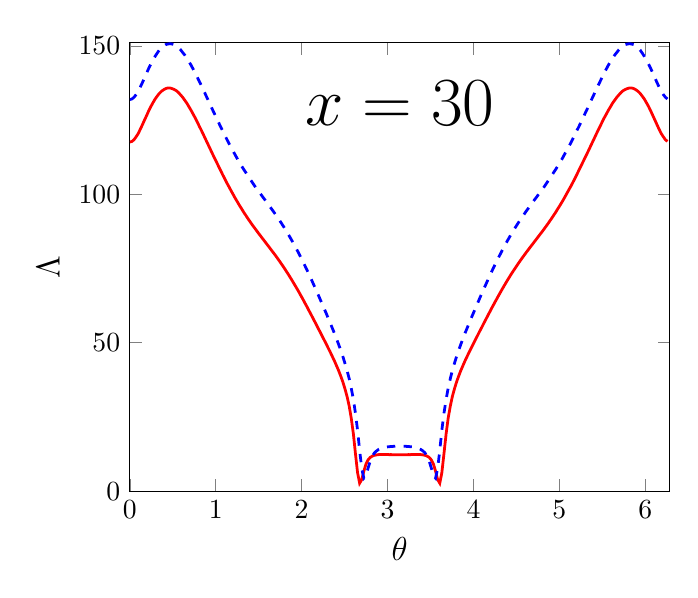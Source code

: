 \begin{tikzpicture}[scale=1]

  \begin{axis}[
    xmin = 0,
    xmax = 6.283,
    ymin = 0,
    ymax = 151,
    xlabel = {\large $\theta$},
    ylabel = {\large ${\Lambda}$},
    ylabel near ticks,
    title style={at={(0.5,0.9)},anchor=north},
    title = {\Huge $x = 30$},
  ]
\addplot[red,line width=1pt] coordinates{
(0.0e+00,1.176e+02)
(2.454e-02,1.178e+02)
(4.909e-02,1.184e+02)
(7.363e-02,1.194e+02)
(9.818e-02,1.205e+02)
(1.227e-01,1.22e+02)
(1.473e-01,1.235e+02)
(1.718e-01,1.251e+02)
(1.964e-01,1.266e+02)
(2.209e-01,1.282e+02)
(2.454e-01,1.296e+02)
(2.7e-01,1.309e+02)
(2.945e-01,1.321e+02)
(3.191e-01,1.331e+02)
(3.436e-01,1.34e+02)
(3.682e-01,1.347e+02)
(3.927e-01,1.352e+02)
(4.172e-01,1.356e+02)
(4.418e-01,1.358e+02)
(4.663e-01,1.358e+02)
(4.909e-01,1.356e+02)
(5.154e-01,1.353e+02)
(5.4e-01,1.349e+02)
(5.645e-01,1.343e+02)
(5.891e-01,1.335e+02)
(6.136e-01,1.327e+02)
(6.381e-01,1.317e+02)
(6.627e-01,1.307e+02)
(6.872e-01,1.295e+02)
(7.118e-01,1.283e+02)
(7.363e-01,1.27e+02)
(7.609e-01,1.257e+02)
(7.854e-01,1.243e+02)
(8.099e-01,1.228e+02)
(8.345e-01,1.214e+02)
(8.59e-01,1.199e+02)
(8.836e-01,1.184e+02)
(9.081e-01,1.169e+02)
(9.327e-01,1.154e+02)
(9.572e-01,1.139e+02)
(9.818e-01,1.124e+02)
(1.006e+00,1.11e+02)
(1.031e+00,1.095e+02)
(1.055e+00,1.081e+02)
(1.08e+00,1.066e+02)
(1.105e+00,1.052e+02)
(1.129e+00,1.038e+02)
(1.154e+00,1.025e+02)
(1.178e+00,1.012e+02)
(1.203e+00,9.99e+01)
(1.227e+00,9.864e+01)
(1.252e+00,9.743e+01)
(1.276e+00,9.624e+01)
(1.301e+00,9.51e+01)
(1.325e+00,9.396e+01)
(1.35e+00,9.289e+01)
(1.374e+00,9.181e+01)
(1.399e+00,9.079e+01)
(1.423e+00,8.977e+01)
(1.448e+00,8.88e+01)
(1.473e+00,8.783e+01)
(1.497e+00,8.689e+01)
(1.522e+00,8.595e+01)
(1.546e+00,8.503e+01)
(1.571e+00,8.41e+01)
(1.595e+00,8.319e+01)
(1.62e+00,8.226e+01)
(1.644e+00,8.133e+01)
(1.669e+00,8.038e+01)
(1.694e+00,7.943e+01)
(1.718e+00,7.845e+01)
(1.743e+00,7.745e+01)
(1.767e+00,7.643e+01)
(1.792e+00,7.538e+01)
(1.816e+00,7.431e+01)
(1.841e+00,7.32e+01)
(1.865e+00,7.207e+01)
(1.89e+00,7.091e+01)
(1.914e+00,6.973e+01)
(1.939e+00,6.851e+01)
(1.964e+00,6.728e+01)
(1.988e+00,6.601e+01)
(2.013e+00,6.473e+01)
(2.037e+00,6.342e+01)
(2.062e+00,6.21e+01)
(2.086e+00,6.076e+01)
(2.111e+00,5.941e+01)
(2.135e+00,5.805e+01)
(2.16e+00,5.668e+01)
(2.184e+00,5.53e+01)
(2.209e+00,5.393e+01)
(2.233e+00,5.254e+01)
(2.258e+00,5.115e+01)
(2.283e+00,4.975e+01)
(2.307e+00,4.833e+01)
(2.332e+00,4.689e+01)
(2.356e+00,4.542e+01)
(2.381e+00,4.39e+01)
(2.405e+00,4.231e+01)
(2.43e+00,4.064e+01)
(2.454e+00,3.883e+01)
(2.479e+00,3.684e+01)
(2.503e+00,3.458e+01)
(2.528e+00,3.195e+01)
(2.553e+00,2.872e+01)
(2.577e+00,2.464e+01)
(2.602e+00,1.933e+01)
(2.626e+00,1.27e+01)
(2.651e+00,6.208e+00)
(2.675e+00,2.683e+00)
(2.7e+00,3.919e+00)
(2.724e+00,6.723e+00)
(2.749e+00,9.133e+00)
(2.773e+00,1.053e+01)
(2.798e+00,1.136e+01)
(2.822e+00,1.18e+01)
(2.847e+00,1.208e+01)
(2.872e+00,1.221e+01)
(2.896e+00,1.231e+01)
(2.921e+00,1.232e+01)
(2.945e+00,1.236e+01)
(2.97e+00,1.233e+01)
(2.994e+00,1.234e+01)
(3.019e+00,1.23e+01)
(3.043e+00,1.231e+01)
(3.068e+00,1.226e+01)
(3.092e+00,1.228e+01)
(3.117e+00,1.224e+01)
(3.142e+00,1.227e+01)
(3.166e+00,1.224e+01)
(3.191e+00,1.228e+01)
(3.215e+00,1.226e+01)
(3.24e+00,1.231e+01)
(3.264e+00,1.23e+01)
(3.289e+00,1.234e+01)
(3.313e+00,1.233e+01)
(3.338e+00,1.236e+01)
(3.362e+00,1.232e+01)
(3.387e+00,1.231e+01)
(3.412e+00,1.221e+01)
(3.436e+00,1.208e+01)
(3.461e+00,1.18e+01)
(3.485e+00,1.136e+01)
(3.51e+00,1.053e+01)
(3.534e+00,9.133e+00)
(3.559e+00,6.723e+00)
(3.583e+00,3.919e+00)
(3.608e+00,2.683e+00)
(3.632e+00,6.208e+00)
(3.657e+00,1.27e+01)
(3.682e+00,1.933e+01)
(3.706e+00,2.464e+01)
(3.731e+00,2.872e+01)
(3.755e+00,3.195e+01)
(3.78e+00,3.458e+01)
(3.804e+00,3.684e+01)
(3.829e+00,3.883e+01)
(3.853e+00,4.064e+01)
(3.878e+00,4.231e+01)
(3.902e+00,4.39e+01)
(3.927e+00,4.542e+01)
(3.951e+00,4.689e+01)
(3.976e+00,4.833e+01)
(4.001e+00,4.975e+01)
(4.025e+00,5.115e+01)
(4.05e+00,5.254e+01)
(4.074e+00,5.393e+01)
(4.099e+00,5.53e+01)
(4.123e+00,5.668e+01)
(4.148e+00,5.805e+01)
(4.172e+00,5.941e+01)
(4.197e+00,6.076e+01)
(4.221e+00,6.21e+01)
(4.246e+00,6.342e+01)
(4.271e+00,6.473e+01)
(4.295e+00,6.601e+01)
(4.32e+00,6.728e+01)
(4.344e+00,6.851e+01)
(4.369e+00,6.973e+01)
(4.393e+00,7.091e+01)
(4.418e+00,7.207e+01)
(4.442e+00,7.32e+01)
(4.467e+00,7.431e+01)
(4.492e+00,7.538e+01)
(4.516e+00,7.643e+01)
(4.541e+00,7.745e+01)
(4.565e+00,7.845e+01)
(4.59e+00,7.943e+01)
(4.614e+00,8.038e+01)
(4.639e+00,8.133e+01)
(4.663e+00,8.226e+01)
(4.688e+00,8.319e+01)
(4.712e+00,8.41e+01)
(4.737e+00,8.503e+01)
(4.761e+00,8.595e+01)
(4.786e+00,8.689e+01)
(4.811e+00,8.783e+01)
(4.835e+00,8.88e+01)
(4.86e+00,8.977e+01)
(4.884e+00,9.079e+01)
(4.909e+00,9.181e+01)
(4.933e+00,9.289e+01)
(4.958e+00,9.396e+01)
(4.982e+00,9.51e+01)
(5.007e+00,9.624e+01)
(5.032e+00,9.743e+01)
(5.056e+00,9.864e+01)
(5.08e+00,9.99e+01)
(5.105e+00,1.012e+02)
(5.13e+00,1.025e+02)
(5.154e+00,1.038e+02)
(5.179e+00,1.052e+02)
(5.203e+00,1.066e+02)
(5.228e+00,1.081e+02)
(5.252e+00,1.095e+02)
(5.277e+00,1.11e+02)
(5.301e+00,1.124e+02)
(5.326e+00,1.139e+02)
(5.351e+00,1.154e+02)
(5.375e+00,1.169e+02)
(5.4e+00,1.184e+02)
(5.424e+00,1.199e+02)
(5.449e+00,1.214e+02)
(5.473e+00,1.228e+02)
(5.498e+00,1.243e+02)
(5.522e+00,1.257e+02)
(5.547e+00,1.27e+02)
(5.571e+00,1.283e+02)
(5.596e+00,1.295e+02)
(5.62e+00,1.307e+02)
(5.645e+00,1.317e+02)
(5.67e+00,1.327e+02)
(5.694e+00,1.335e+02)
(5.719e+00,1.343e+02)
(5.743e+00,1.349e+02)
(5.768e+00,1.353e+02)
(5.792e+00,1.356e+02)
(5.817e+00,1.358e+02)
(5.841e+00,1.358e+02)
(5.866e+00,1.356e+02)
(5.891e+00,1.352e+02)
(5.915e+00,1.347e+02)
(5.94e+00,1.34e+02)
(5.964e+00,1.331e+02)
(5.989e+00,1.321e+02)
(6.013e+00,1.309e+02)
(6.038e+00,1.296e+02)
(6.062e+00,1.282e+02)
(6.087e+00,1.266e+02)
(6.111e+00,1.251e+02)
(6.136e+00,1.235e+02)
(6.16e+00,1.22e+02)
(6.185e+00,1.205e+02)
(6.21e+00,1.194e+02)
(6.234e+00,1.184e+02)
(6.259e+00,1.178e+02)
};


\addplot[blue,dashed,line width=1pt] coordinates{
(0.0e+00,1.319e+02)
(2.454e-02,1.321e+02)
(4.909e-02,1.327e+02)
(7.363e-02,1.336e+02)
(9.818e-02,1.348e+02)
(1.227e-01,1.362e+02)
(1.473e-01,1.377e+02)
(1.718e-01,1.393e+02)
(1.964e-01,1.409e+02)
(2.209e-01,1.425e+02)
(2.454e-01,1.439e+02)
(2.7e-01,1.453e+02)
(2.945e-01,1.465e+02)
(3.191e-01,1.476e+02)
(3.436e-01,1.486e+02)
(3.682e-01,1.493e+02)
(3.927e-01,1.499e+02)
(4.172e-01,1.504e+02)
(4.418e-01,1.506e+02)
(4.663e-01,1.507e+02)
(4.909e-01,1.506e+02)
(5.154e-01,1.504e+02)
(5.4e-01,1.5e+02)
(5.645e-01,1.494e+02)
(5.891e-01,1.487e+02)
(6.136e-01,1.478e+02)
(6.381e-01,1.469e+02)
(6.627e-01,1.458e+02)
(6.872e-01,1.447e+02)
(7.118e-01,1.435e+02)
(7.363e-01,1.422e+02)
(7.609e-01,1.408e+02)
(7.854e-01,1.394e+02)
(8.099e-01,1.379e+02)
(8.345e-01,1.365e+02)
(8.59e-01,1.35e+02)
(8.836e-01,1.334e+02)
(9.081e-01,1.319e+02)
(9.327e-01,1.304e+02)
(9.572e-01,1.288e+02)
(9.818e-01,1.273e+02)
(1.006e+00,1.258e+02)
(1.031e+00,1.243e+02)
(1.055e+00,1.228e+02)
(1.08e+00,1.214e+02)
(1.105e+00,1.199e+02)
(1.129e+00,1.185e+02)
(1.154e+00,1.171e+02)
(1.178e+00,1.158e+02)
(1.203e+00,1.145e+02)
(1.227e+00,1.132e+02)
(1.252e+00,1.119e+02)
(1.276e+00,1.107e+02)
(1.301e+00,1.095e+02)
(1.325e+00,1.084e+02)
(1.35e+00,1.073e+02)
(1.374e+00,1.062e+02)
(1.399e+00,1.051e+02)
(1.423e+00,1.041e+02)
(1.448e+00,1.03e+02)
(1.473e+00,1.02e+02)
(1.497e+00,1.011e+02)
(1.522e+00,1.001e+02)
(1.546e+00,9.913e+01)
(1.571e+00,9.818e+01)
(1.595e+00,9.722e+01)
(1.62e+00,9.625e+01)
(1.644e+00,9.528e+01)
(1.669e+00,9.429e+01)
(1.694e+00,9.328e+01)
(1.718e+00,9.226e+01)
(1.743e+00,9.12e+01)
(1.767e+00,9.012e+01)
(1.792e+00,8.901e+01)
(1.816e+00,8.787e+01)
(1.841e+00,8.668e+01)
(1.865e+00,8.547e+01)
(1.89e+00,8.422e+01)
(1.914e+00,8.294e+01)
(1.939e+00,8.161e+01)
(1.964e+00,8.026e+01)
(1.988e+00,7.886e+01)
(2.013e+00,7.744e+01)
(2.037e+00,7.598e+01)
(2.062e+00,7.449e+01)
(2.086e+00,7.297e+01)
(2.111e+00,7.143e+01)
(2.135e+00,6.987e+01)
(2.16e+00,6.828e+01)
(2.184e+00,6.667e+01)
(2.209e+00,6.505e+01)
(2.233e+00,6.341e+01)
(2.258e+00,6.176e+01)
(2.283e+00,6.009e+01)
(2.307e+00,5.841e+01)
(2.332e+00,5.67e+01)
(2.356e+00,5.496e+01)
(2.381e+00,5.319e+01)
(2.405e+00,5.136e+01)
(2.43e+00,4.947e+01)
(2.454e+00,4.75e+01)
(2.479e+00,4.541e+01)
(2.503e+00,4.316e+01)
(2.528e+00,4.071e+01)
(2.553e+00,3.794e+01)
(2.577e+00,3.475e+01)
(2.602e+00,3.094e+01)
(2.626e+00,2.627e+01)
(2.651e+00,2.049e+01)
(2.675e+00,1.375e+01)
(2.7e+00,7.535e+00)
(2.724e+00,4.386e+00)
(2.749e+00,5.226e+00)
(2.773e+00,7.723e+00)
(2.798e+00,1.012e+01)
(2.822e+00,1.176e+01)
(2.847e+00,1.287e+01)
(2.872e+00,1.356e+01)
(2.896e+00,1.405e+01)
(2.921e+00,1.436e+01)
(2.945e+00,1.461e+01)
(2.97e+00,1.476e+01)
(2.994e+00,1.49e+01)
(3.019e+00,1.497e+01)
(3.043e+00,1.506e+01)
(3.068e+00,1.509e+01)
(3.092e+00,1.514e+01)
(3.117e+00,1.514e+01)
(3.142e+00,1.517e+01)
(3.166e+00,1.514e+01)
(3.191e+00,1.514e+01)
(3.215e+00,1.509e+01)
(3.24e+00,1.506e+01)
(3.264e+00,1.497e+01)
(3.289e+00,1.49e+01)
(3.313e+00,1.476e+01)
(3.338e+00,1.461e+01)
(3.362e+00,1.436e+01)
(3.387e+00,1.405e+01)
(3.412e+00,1.356e+01)
(3.436e+00,1.287e+01)
(3.461e+00,1.176e+01)
(3.485e+00,1.012e+01)
(3.51e+00,7.723e+00)
(3.534e+00,5.226e+00)
(3.559e+00,4.386e+00)
(3.583e+00,7.535e+00)
(3.608e+00,1.375e+01)
(3.632e+00,2.049e+01)
(3.657e+00,2.627e+01)
(3.682e+00,3.094e+01)
(3.706e+00,3.475e+01)
(3.731e+00,3.794e+01)
(3.755e+00,4.071e+01)
(3.78e+00,4.316e+01)
(3.804e+00,4.541e+01)
(3.829e+00,4.75e+01)
(3.853e+00,4.947e+01)
(3.878e+00,5.136e+01)
(3.902e+00,5.319e+01)
(3.927e+00,5.496e+01)
(3.951e+00,5.67e+01)
(3.976e+00,5.841e+01)
(4.001e+00,6.009e+01)
(4.025e+00,6.176e+01)
(4.05e+00,6.341e+01)
(4.074e+00,6.505e+01)
(4.099e+00,6.667e+01)
(4.123e+00,6.828e+01)
(4.148e+00,6.987e+01)
(4.172e+00,7.143e+01)
(4.197e+00,7.297e+01)
(4.221e+00,7.449e+01)
(4.246e+00,7.598e+01)
(4.271e+00,7.744e+01)
(4.295e+00,7.886e+01)
(4.32e+00,8.026e+01)
(4.344e+00,8.161e+01)
(4.369e+00,8.294e+01)
(4.393e+00,8.422e+01)
(4.418e+00,8.547e+01)
(4.442e+00,8.668e+01)
(4.467e+00,8.787e+01)
(4.492e+00,8.901e+01)
(4.516e+00,9.012e+01)
(4.541e+00,9.12e+01)
(4.565e+00,9.226e+01)
(4.59e+00,9.328e+01)
(4.614e+00,9.429e+01)
(4.639e+00,9.528e+01)
(4.663e+00,9.625e+01)
(4.688e+00,9.722e+01)
(4.712e+00,9.818e+01)
(4.737e+00,9.913e+01)
(4.761e+00,1.001e+02)
(4.786e+00,1.011e+02)
(4.811e+00,1.02e+02)
(4.835e+00,1.03e+02)
(4.86e+00,1.041e+02)
(4.884e+00,1.051e+02)
(4.909e+00,1.062e+02)
(4.933e+00,1.073e+02)
(4.958e+00,1.084e+02)
(4.982e+00,1.095e+02)
(5.007e+00,1.107e+02)
(5.032e+00,1.119e+02)
(5.056e+00,1.132e+02)
(5.08e+00,1.145e+02)
(5.105e+00,1.158e+02)
(5.13e+00,1.171e+02)
(5.154e+00,1.185e+02)
(5.179e+00,1.199e+02)
(5.203e+00,1.214e+02)
(5.228e+00,1.228e+02)
(5.252e+00,1.243e+02)
(5.277e+00,1.258e+02)
(5.301e+00,1.273e+02)
(5.326e+00,1.288e+02)
(5.351e+00,1.304e+02)
(5.375e+00,1.319e+02)
(5.4e+00,1.334e+02)
(5.424e+00,1.35e+02)
(5.449e+00,1.365e+02)
(5.473e+00,1.379e+02)
(5.498e+00,1.394e+02)
(5.522e+00,1.408e+02)
(5.547e+00,1.422e+02)
(5.571e+00,1.435e+02)
(5.596e+00,1.447e+02)
(5.62e+00,1.458e+02)
(5.645e+00,1.469e+02)
(5.67e+00,1.478e+02)
(5.694e+00,1.487e+02)
(5.719e+00,1.494e+02)
(5.743e+00,1.5e+02)
(5.768e+00,1.504e+02)
(5.792e+00,1.506e+02)
(5.817e+00,1.507e+02)
(5.841e+00,1.506e+02)
(5.866e+00,1.504e+02)
(5.891e+00,1.499e+02)
(5.915e+00,1.493e+02)
(5.94e+00,1.486e+02)
(5.964e+00,1.476e+02)
(5.989e+00,1.465e+02)
(6.013e+00,1.453e+02)
(6.038e+00,1.439e+02)
(6.062e+00,1.425e+02)
(6.087e+00,1.409e+02)
(6.111e+00,1.393e+02)
(6.136e+00,1.377e+02)
(6.16e+00,1.362e+02)
(6.185e+00,1.348e+02)
(6.21e+00,1.336e+02)
(6.234e+00,1.327e+02)
(6.259e+00,1.321e+02)
};

\end{axis}


\end{tikzpicture}
